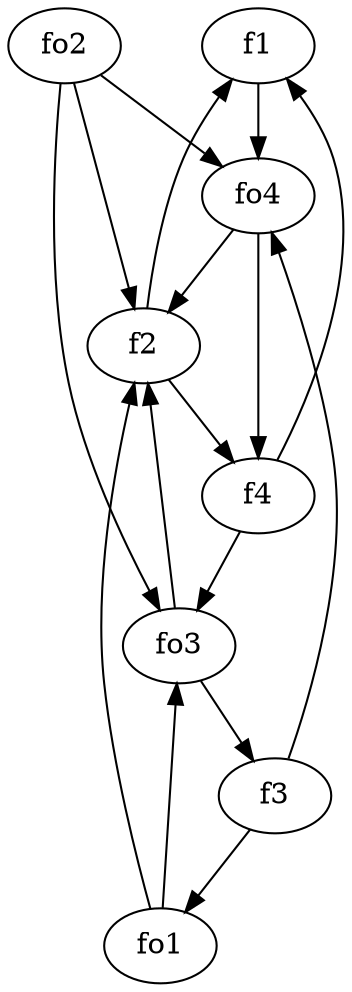 strict digraph  {
f1;
f2;
f3;
f4;
fo1;
fo2;
fo3;
fo4;
f1 -> fo4  [weight=2];
f2 -> f1  [weight=2];
f2 -> f4  [weight=2];
f3 -> fo1  [weight=2];
f3 -> fo4  [weight=2];
f4 -> fo3  [weight=2];
f4 -> f1  [weight=2];
fo1 -> f2  [weight=2];
fo1 -> fo3  [weight=2];
fo2 -> f2  [weight=2];
fo2 -> fo4  [weight=2];
fo2 -> fo3  [weight=2];
fo3 -> f2  [weight=2];
fo3 -> f3  [weight=2];
fo4 -> f2  [weight=2];
fo4 -> f4  [weight=2];
}
